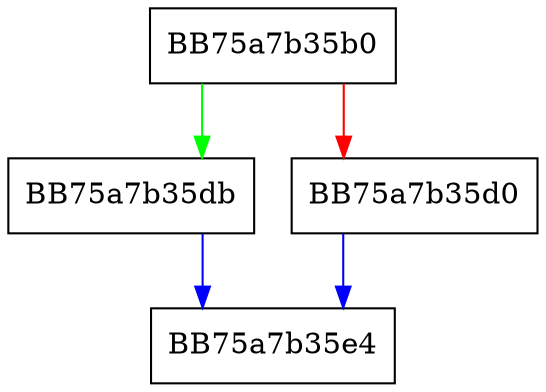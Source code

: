 digraph FPU_fld_single {
  node [shape="box"];
  graph [splines=ortho];
  BB75a7b35b0 -> BB75a7b35db [color="green"];
  BB75a7b35b0 -> BB75a7b35d0 [color="red"];
  BB75a7b35d0 -> BB75a7b35e4 [color="blue"];
  BB75a7b35db -> BB75a7b35e4 [color="blue"];
}